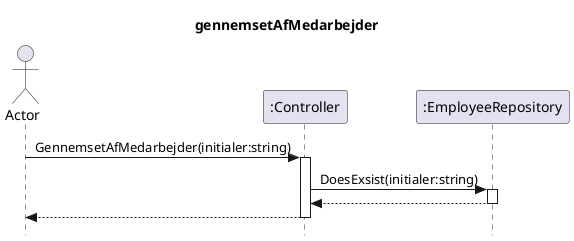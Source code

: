 @startuml test
skinparam style strictuml
skinparam sequenceMessageAlign center
title gennemsetAfMedarbejder

actor Actor as user

participant ":Controller" as CO


participant ":EmployeeRepository" as ER

user -> CO ++: GennemsetAfMedarbejder(initialer:string)
    CO -> ER ++: DoesExsist(initialer:string)

    return
return




